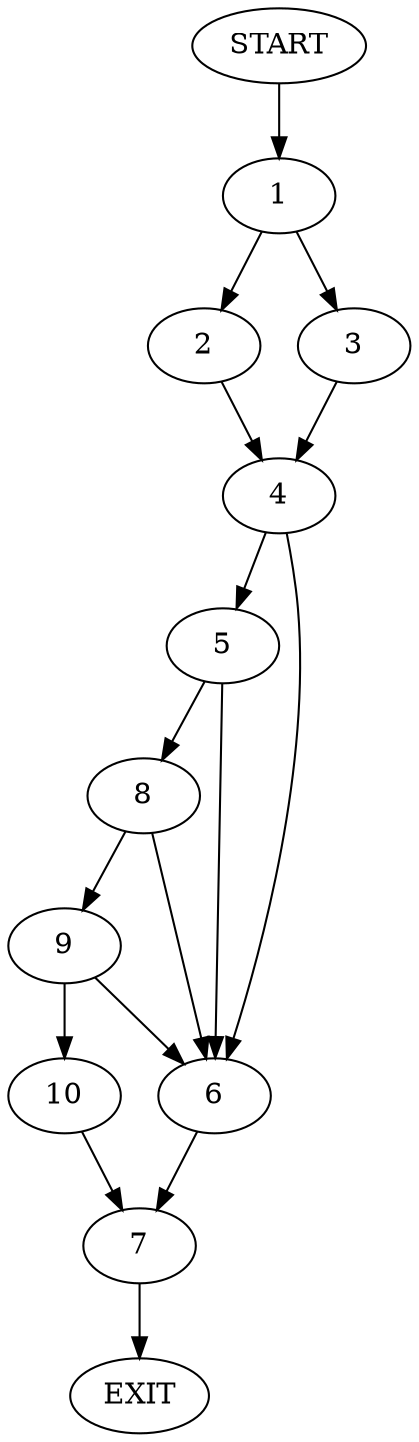 digraph {
0 [label="START"]
11 [label="EXIT"]
0 -> 1
1 -> 2
1 -> 3
3 -> 4
2 -> 4
4 -> 5
4 -> 6
6 -> 7
5 -> 6
5 -> 8
8 -> 9
8 -> 6
9 -> 10
9 -> 6
10 -> 7
7 -> 11
}
